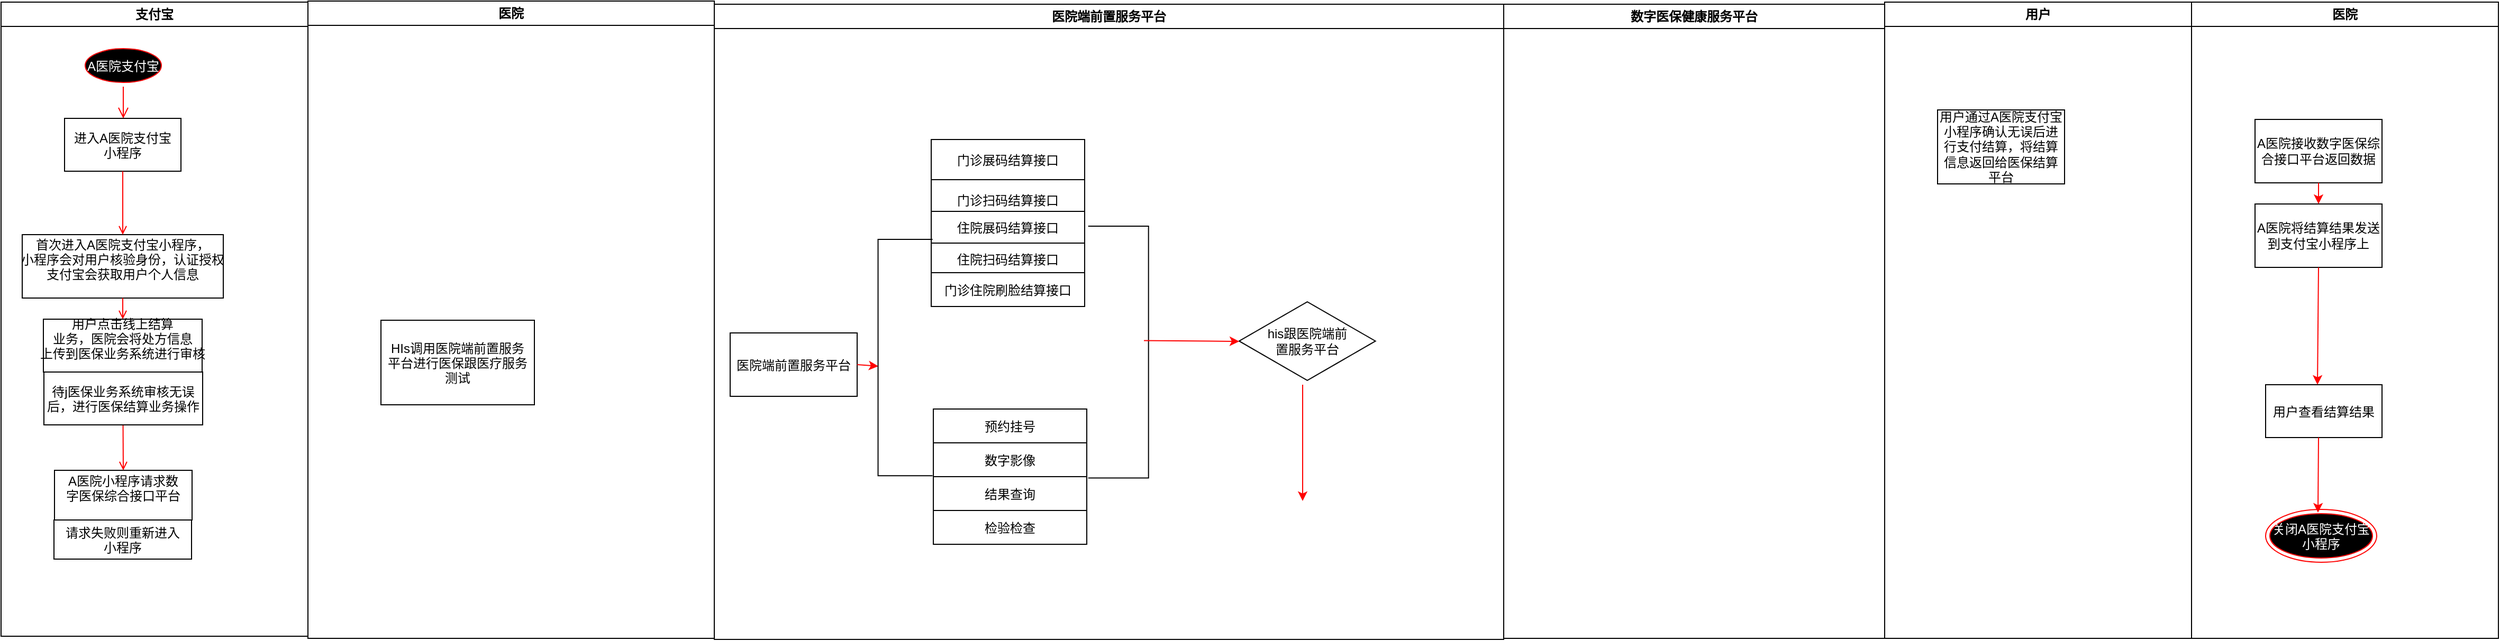 <mxfile version="14.1.8" type="github">
  <diagram name="Page-1" id="e7e014a7-5840-1c2e-5031-d8a46d1fe8dd">
    <mxGraphModel dx="2591" dy="706" grid="1" gridSize="10" guides="1" tooltips="1" connect="1" arrows="1" fold="1" page="1" pageScale="1" pageWidth="1169" pageHeight="826" background="#ffffff" math="0" shadow="0">
      <root>
        <mxCell id="0" />
        <mxCell id="1" parent="0" />
        <mxCell id="2" value="支付宝" style="swimlane;whiteSpace=wrap;startSize=23;" parent="1" vertex="1">
          <mxGeometry x="-540" y="128" width="290" height="600" as="geometry" />
        </mxCell>
        <mxCell id="5" value="A医院支付宝" style="ellipse;shape=startState;fillColor=#000000;strokeColor=#ff0000;fontColor=#FFFFFF;" parent="2" vertex="1">
          <mxGeometry x="75.5" y="40" width="80" height="40" as="geometry" />
        </mxCell>
        <mxCell id="6" value="" style="edgeStyle=elbowEdgeStyle;elbow=horizontal;verticalAlign=bottom;endArrow=open;endSize=8;strokeColor=#FF0000;endFill=1;rounded=0" parent="2" source="5" target="7" edge="1">
          <mxGeometry x="100" y="40" as="geometry">
            <mxPoint x="115" y="110" as="targetPoint" />
          </mxGeometry>
        </mxCell>
        <mxCell id="7" value="进入A医院支付宝&#xa;小程序" style="" parent="2" vertex="1">
          <mxGeometry x="60" y="110" width="110" height="50" as="geometry" />
        </mxCell>
        <mxCell id="8" value="首次进入A医院支付宝小程序，&#xa;小程序会对用户核验身份，认证授权&#xa;支付宝会获取用户个人信息&#xa;" style="" parent="2" vertex="1">
          <mxGeometry x="20" y="220" width="190" height="60" as="geometry" />
        </mxCell>
        <mxCell id="9" value="" style="endArrow=open;strokeColor=#FF0000;endFill=1;rounded=0" parent="2" source="7" target="8" edge="1">
          <mxGeometry relative="1" as="geometry" />
        </mxCell>
        <mxCell id="10" value="A医院小程序请求数&#xa;字医保综合接口平台&#xa;" style="" parent="2" vertex="1">
          <mxGeometry x="50.5" y="443" width="130" height="47" as="geometry" />
        </mxCell>
        <mxCell id="11" value="" style="endArrow=open;strokeColor=#FF0000;endFill=1;rounded=0;entryX=0.5;entryY=0;entryDx=0;entryDy=0;" parent="2" source="8" target="JvweXrn4YNAcpIMkQRCn-87" edge="1">
          <mxGeometry relative="1" as="geometry" />
        </mxCell>
        <mxCell id="JvweXrn4YNAcpIMkQRCn-44" value="请求失败则重新进入&#xa;小程序" style="" parent="2" vertex="1">
          <mxGeometry x="50" y="490" width="130" height="37" as="geometry" />
        </mxCell>
        <mxCell id="JvweXrn4YNAcpIMkQRCn-87" value="用户点击线上结算&#xa;业务，医院会将处方信息&#xa;上传到医保业务系统进行审核&#xa;" style="" parent="2" vertex="1">
          <mxGeometry x="40" y="300" width="150" height="50" as="geometry" />
        </mxCell>
        <mxCell id="JvweXrn4YNAcpIMkQRCn-94" value="" style="endArrow=open;strokeColor=#FF0000;endFill=1;rounded=0;entryX=0.5;entryY=0;entryDx=0;entryDy=0;exitX=0.5;exitY=1;exitDx=0;exitDy=0;" parent="2" source="JvweXrn4YNAcpIMkQRCn-87" target="10" edge="1">
          <mxGeometry relative="1" as="geometry">
            <mxPoint x="128" y="362" as="sourcePoint" />
            <mxPoint x="125" y="322" as="targetPoint" />
            <Array as="points" />
          </mxGeometry>
        </mxCell>
        <mxCell id="JvweXrn4YNAcpIMkQRCn-126" value="待j医保业务系统审核无误&#xa;后，进行医保结算业务操作" style="" parent="2" vertex="1">
          <mxGeometry x="40.5" y="350" width="150" height="50" as="geometry" />
        </mxCell>
        <mxCell id="4" value="数字医保健康服务平台" style="swimlane;whiteSpace=wrap" parent="1" vertex="1">
          <mxGeometry x="880" y="130" width="360" height="600" as="geometry" />
        </mxCell>
        <mxCell id="JvweXrn4YNAcpIMkQRCn-64" value="" style="endArrow=classic;html=1;strokeColor=#FF0000;fontColor=#FFFFFF;exitX=0.5;exitY=1;exitDx=0;exitDy=0;entryX=0.5;entryY=0;entryDx=0;entryDy=0;" parent="4" edge="1">
          <mxGeometry width="50" height="50" relative="1" as="geometry">
            <mxPoint x="120" y="171" as="sourcePoint" />
            <mxPoint x="120" y="171" as="targetPoint" />
            <Array as="points" />
          </mxGeometry>
        </mxCell>
        <mxCell id="JvweXrn4YNAcpIMkQRCn-67" value="用户" style="swimlane;whiteSpace=wrap" parent="1" vertex="1">
          <mxGeometry x="1240" y="128" width="290" height="602" as="geometry" />
        </mxCell>
        <mxCell id="3" value="医院端前置服务平台" style="swimlane;whiteSpace=wrap" parent="1" vertex="1">
          <mxGeometry x="134" y="130" width="746" height="601" as="geometry" />
        </mxCell>
        <mxCell id="16" value="门诊扫码结算接口" style="" parent="3" vertex="1">
          <mxGeometry x="205" y="166" width="145" height="38" as="geometry" />
        </mxCell>
        <mxCell id="30" value="住院展码结算接口" style="" parent="3" vertex="1">
          <mxGeometry x="205" y="196" width="145" height="30" as="geometry" />
        </mxCell>
        <mxCell id="JvweXrn4YNAcpIMkQRCn-48" value="住院扫码结算接口" style="" parent="3" vertex="1">
          <mxGeometry x="205" y="226" width="145" height="30" as="geometry" />
        </mxCell>
        <mxCell id="JvweXrn4YNAcpIMkQRCn-49" value="门诊住院刷脸结算接口" style="" parent="3" vertex="1">
          <mxGeometry x="205" y="254" width="145" height="32" as="geometry" />
        </mxCell>
        <mxCell id="JvweXrn4YNAcpIMkQRCn-76" value="门诊展码结算接口" style="" parent="3" vertex="1">
          <mxGeometry x="205" y="128" width="145" height="38" as="geometry" />
        </mxCell>
        <mxCell id="JvweXrn4YNAcpIMkQRCn-98" value="医院端前置服务平台" style="" parent="3" vertex="1">
          <mxGeometry x="15" y="311" width="120" height="60" as="geometry" />
        </mxCell>
        <mxCell id="JvweXrn4YNAcpIMkQRCn-100" value="" style="endArrow=classic;html=1;strokeColor=#FF0000;fontColor=#FFFFFF;exitX=1;exitY=0.5;exitDx=0;exitDy=0;" parent="3" source="JvweXrn4YNAcpIMkQRCn-98" edge="1">
          <mxGeometry width="50" height="50" relative="1" as="geometry">
            <mxPoint x="145" y="342.5" as="sourcePoint" />
            <mxPoint x="155" y="343" as="targetPoint" />
            <Array as="points">
              <mxPoint x="155" y="342.5" />
            </Array>
          </mxGeometry>
        </mxCell>
        <mxCell id="rNH56YSWSUWT8DuMc6Oc-43" value="预约挂号" style="" vertex="1" parent="3">
          <mxGeometry x="207" y="383" width="145" height="32" as="geometry" />
        </mxCell>
        <mxCell id="rNH56YSWSUWT8DuMc6Oc-44" value="数字影像" style="" vertex="1" parent="3">
          <mxGeometry x="207" y="415" width="145" height="32" as="geometry" />
        </mxCell>
        <mxCell id="rNH56YSWSUWT8DuMc6Oc-45" value="结果查询" style="" vertex="1" parent="3">
          <mxGeometry x="207" y="447" width="145" height="32" as="geometry" />
        </mxCell>
        <mxCell id="rNH56YSWSUWT8DuMc6Oc-46" value="检验检查" style="" vertex="1" parent="3">
          <mxGeometry x="207" y="479" width="145" height="32" as="geometry" />
        </mxCell>
        <mxCell id="rNH56YSWSUWT8DuMc6Oc-47" value="" style="shape=partialRectangle;whiteSpace=wrap;html=1;bottom=1;right=1;left=1;top=0;fillColor=none;routingCenterX=-0.5;rotation=90;" vertex="1" parent="3">
          <mxGeometry x="68.45" y="308.81" width="223.62" height="51" as="geometry" />
        </mxCell>
        <mxCell id="rNH56YSWSUWT8DuMc6Oc-49" value="" style="shape=partialRectangle;whiteSpace=wrap;html=1;bottom=1;right=1;left=1;top=0;fillColor=none;routingCenterX=-0.5;rotation=-90;" vertex="1" parent="3">
          <mxGeometry x="263" y="300.88" width="238.19" height="56.5" as="geometry" />
        </mxCell>
        <mxCell id="rNH56YSWSUWT8DuMc6Oc-52" value="his跟医院端前&lt;br&gt;置服务平台" style="html=1;whiteSpace=wrap;aspect=fixed;shape=isoRectangle;" vertex="1" parent="3">
          <mxGeometry x="496" y="280.1" width="128.81" height="77.28" as="geometry" />
        </mxCell>
        <mxCell id="rNH56YSWSUWT8DuMc6Oc-50" value="" style="endArrow=classic;html=1;strokeColor=#FF0000;fontColor=#FFFFFF;" edge="1" parent="3">
          <mxGeometry width="50" height="50" relative="1" as="geometry">
            <mxPoint x="406" y="318.3" as="sourcePoint" />
            <mxPoint x="496" y="319" as="targetPoint" />
            <Array as="points" />
          </mxGeometry>
        </mxCell>
        <mxCell id="rNH56YSWSUWT8DuMc6Oc-55" value="" style="endArrow=classic;html=1;strokeColor=#FF0000;fontColor=#FFFFFF;" edge="1" parent="3">
          <mxGeometry width="50" height="50" relative="1" as="geometry">
            <mxPoint x="556" y="360" as="sourcePoint" />
            <mxPoint x="556" y="470" as="targetPoint" />
            <Array as="points" />
          </mxGeometry>
        </mxCell>
        <mxCell id="JvweXrn4YNAcpIMkQRCn-104" value="医院" style="swimlane;whiteSpace=wrap" parent="1" vertex="1">
          <mxGeometry x="1530" y="128" width="290" height="602" as="geometry" />
        </mxCell>
        <mxCell id="JvweXrn4YNAcpIMkQRCn-105" value="用户查看结算结果" style="" parent="JvweXrn4YNAcpIMkQRCn-104" vertex="1">
          <mxGeometry x="70" y="362" width="110" height="50" as="geometry" />
        </mxCell>
        <mxCell id="JvweXrn4YNAcpIMkQRCn-106" value="关闭A医院支付宝&#xa;小程序" style="ellipse;shape=endState;fillColor=#000000;strokeColor=#ff0000;fontColor=#FFFFFF;" parent="JvweXrn4YNAcpIMkQRCn-104" vertex="1">
          <mxGeometry x="70" y="480" width="105" height="50" as="geometry" />
        </mxCell>
        <mxCell id="JvweXrn4YNAcpIMkQRCn-107" value="&lt;font color=&quot;#000000&quot;&gt;A医院接收数字医保综合接口平台返回数据&lt;/font&gt;" style="whiteSpace=wrap;html=1;fontColor=#FFFFFF;" parent="JvweXrn4YNAcpIMkQRCn-104" vertex="1">
          <mxGeometry x="60" y="111" width="120" height="60" as="geometry" />
        </mxCell>
        <mxCell id="JvweXrn4YNAcpIMkQRCn-108" value="&lt;font color=&quot;#000000&quot;&gt;A医院将结算结果发送到支付宝小程序上&lt;/font&gt;" style="whiteSpace=wrap;html=1;fontColor=#FFFFFF;" parent="JvweXrn4YNAcpIMkQRCn-104" vertex="1">
          <mxGeometry x="60" y="191" width="120" height="60" as="geometry" />
        </mxCell>
        <mxCell id="JvweXrn4YNAcpIMkQRCn-109" value="" style="endArrow=classic;html=1;strokeColor=#FF0000;fontColor=#FFFFFF;exitX=0.5;exitY=1;exitDx=0;exitDy=0;entryX=0.5;entryY=0;entryDx=0;entryDy=0;" parent="JvweXrn4YNAcpIMkQRCn-104" source="JvweXrn4YNAcpIMkQRCn-107" target="JvweXrn4YNAcpIMkQRCn-108" edge="1">
          <mxGeometry width="50" height="50" relative="1" as="geometry">
            <mxPoint x="-6" y="157" as="sourcePoint" />
            <mxPoint x="69" y="157" as="targetPoint" />
            <Array as="points" />
          </mxGeometry>
        </mxCell>
        <mxCell id="JvweXrn4YNAcpIMkQRCn-110" value="" style="endArrow=classic;html=1;strokeColor=#FF0000;fontColor=#FFFFFF;exitX=0.5;exitY=1;exitDx=0;exitDy=0;" parent="JvweXrn4YNAcpIMkQRCn-104" source="JvweXrn4YNAcpIMkQRCn-108" edge="1">
          <mxGeometry width="50" height="50" relative="1" as="geometry">
            <mxPoint x="-361" y="260" as="sourcePoint" />
            <mxPoint x="119" y="362" as="targetPoint" />
          </mxGeometry>
        </mxCell>
        <mxCell id="JvweXrn4YNAcpIMkQRCn-111" value="" style="endArrow=classic;html=1;strokeColor=#FF0000;fontColor=#FFFFFF;" parent="JvweXrn4YNAcpIMkQRCn-104" edge="1">
          <mxGeometry width="50" height="50" relative="1" as="geometry">
            <mxPoint x="120" y="412" as="sourcePoint" />
            <mxPoint x="119.5" y="483" as="targetPoint" />
          </mxGeometry>
        </mxCell>
        <mxCell id="JvweXrn4YNAcpIMkQRCn-114" value="&lt;font color=&quot;#000000&quot;&gt;用户通过A医院支付宝小程序确认无误后进行支付结算，将结算信息返回给医保结算&lt;br&gt;平台&lt;br&gt;&lt;/font&gt;" style="whiteSpace=wrap;html=1;fontColor=#FFFFFF;" parent="1" vertex="1">
          <mxGeometry x="1290" y="230" width="120" height="70" as="geometry" />
        </mxCell>
        <mxCell id="rNH56YSWSUWT8DuMc6Oc-30" value="医院" style="swimlane;whiteSpace=wrap" vertex="1" parent="1">
          <mxGeometry x="-250" y="127" width="384" height="603" as="geometry" />
        </mxCell>
        <mxCell id="rNH56YSWSUWT8DuMc6Oc-38" value="HIs调用医院端前置服务&#xa;平台进行医保跟医疗服务&#xa;测试" style="" vertex="1" parent="rNH56YSWSUWT8DuMc6Oc-30">
          <mxGeometry x="69" y="302" width="145" height="80" as="geometry" />
        </mxCell>
      </root>
    </mxGraphModel>
  </diagram>
</mxfile>

